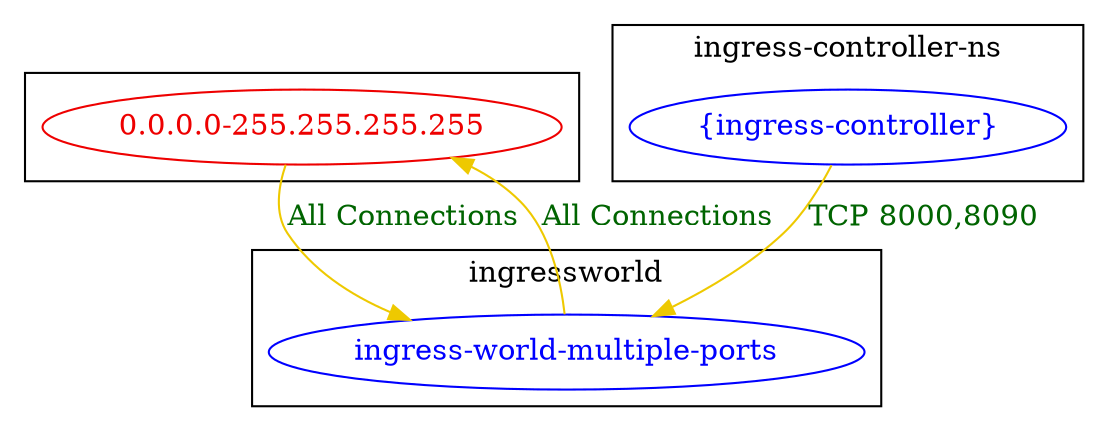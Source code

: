 digraph {
	subgraph cluster_ {
		"0.0.0.0-255.255.255.255" [label="0.0.0.0-255.255.255.255" color="red2" fontcolor="red2"]
		label=""
	}
	subgraph cluster_ingress_controller_ns {
		"{ingress-controller}" [label="{ingress-controller}" color="blue" fontcolor="blue"]
		label="ingress-controller-ns"
	}
	subgraph cluster_ingressworld {
		"ingress-world-multiple-ports" [label="ingress-world-multiple-ports" color="blue" fontcolor="blue"]
		label="ingressworld"
	}
	"0.0.0.0-255.255.255.255" -> "ingress-world-multiple-ports" [label="All Connections" color="gold2" fontcolor="darkgreen"]
	"ingress-world-multiple-ports" -> "0.0.0.0-255.255.255.255" [label="All Connections" color="gold2" fontcolor="darkgreen"]
	"{ingress-controller}" -> "ingress-world-multiple-ports" [label="TCP 8000,8090" color="gold2" fontcolor="darkgreen"]
}